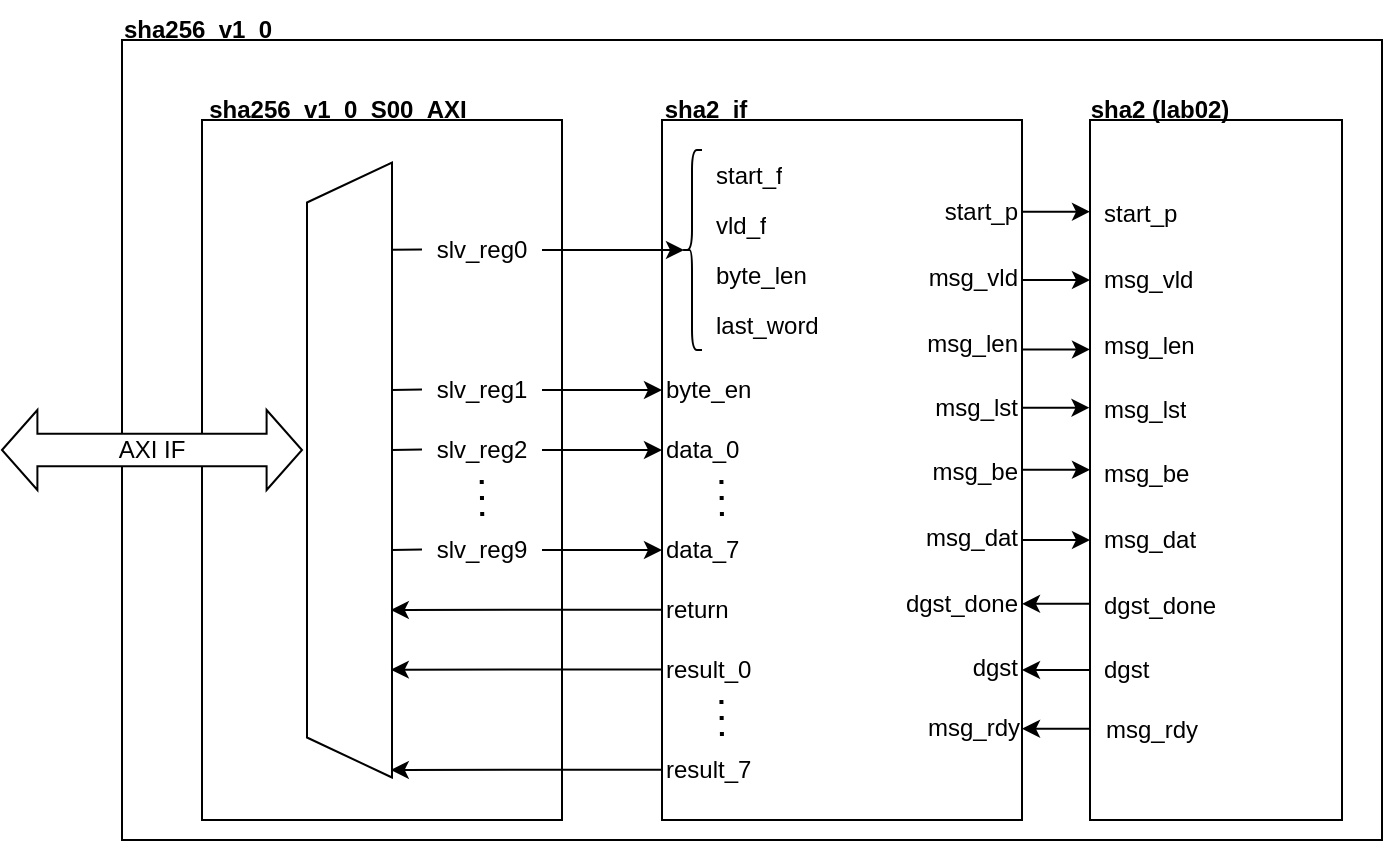 <mxfile version="27.0.9">
  <diagram name="第1頁" id="VjIruHTQdPIDOB_lWWR8">
    <mxGraphModel dx="2040" dy="756" grid="1" gridSize="10" guides="1" tooltips="1" connect="1" arrows="1" fold="1" page="1" pageScale="1" pageWidth="827" pageHeight="1169" math="0" shadow="0">
      <root>
        <mxCell id="0" />
        <mxCell id="1" parent="0" />
        <mxCell id="jwhCR_xiFMIAh2XH5WBh-128" value="" style="rounded=0;whiteSpace=wrap;html=1;" parent="1" vertex="1">
          <mxGeometry x="-340" y="300" width="630" height="400" as="geometry" />
        </mxCell>
        <mxCell id="jwhCR_xiFMIAh2XH5WBh-2" value="" style="rounded=0;whiteSpace=wrap;html=1;" parent="1" vertex="1">
          <mxGeometry x="-70" y="340" width="180" height="350" as="geometry" />
        </mxCell>
        <mxCell id="jwhCR_xiFMIAh2XH5WBh-3" value="byte_en" style="text;html=1;align=left;verticalAlign=middle;whiteSpace=wrap;rounded=0;" parent="1" vertex="1">
          <mxGeometry x="-70" y="460" width="60" height="30" as="geometry" />
        </mxCell>
        <mxCell id="jwhCR_xiFMIAh2XH5WBh-4" value="" style="shape=curlyBracket;whiteSpace=wrap;html=1;rounded=1;labelPosition=left;verticalLabelPosition=middle;align=left;verticalAlign=middle;size=0.5;" parent="1" vertex="1">
          <mxGeometry x="-60" y="355" width="10" height="100" as="geometry" />
        </mxCell>
        <mxCell id="jwhCR_xiFMIAh2XH5WBh-5" value="" style="shape=table;startSize=0;container=1;collapsible=0;childLayout=tableLayout;fontSize=12;fillColor=none;strokeColor=none;align=left;" parent="1" vertex="1">
          <mxGeometry x="-50" y="355" width="60" height="100" as="geometry" />
        </mxCell>
        <mxCell id="jwhCR_xiFMIAh2XH5WBh-6" value="" style="shape=tableRow;horizontal=0;startSize=0;swimlaneHead=0;swimlaneBody=0;strokeColor=inherit;top=0;left=0;bottom=0;right=0;collapsible=0;dropTarget=0;fillColor=none;points=[[0,0.5],[1,0.5]];portConstraint=eastwest;fontSize=16;align=left;" parent="jwhCR_xiFMIAh2XH5WBh-5" vertex="1">
          <mxGeometry width="60" height="26" as="geometry" />
        </mxCell>
        <mxCell id="jwhCR_xiFMIAh2XH5WBh-7" value="start_f" style="shape=partialRectangle;html=1;whiteSpace=wrap;connectable=0;strokeColor=inherit;overflow=hidden;fillColor=none;top=0;left=0;bottom=0;right=0;pointerEvents=1;fontSize=12;align=left;spacingLeft=5;" parent="jwhCR_xiFMIAh2XH5WBh-6" vertex="1">
          <mxGeometry width="60" height="26" as="geometry">
            <mxRectangle width="60" height="26" as="alternateBounds" />
          </mxGeometry>
        </mxCell>
        <mxCell id="jwhCR_xiFMIAh2XH5WBh-8" value="" style="shape=tableRow;horizontal=0;startSize=0;swimlaneHead=0;swimlaneBody=0;strokeColor=inherit;top=0;left=0;bottom=0;right=0;collapsible=0;dropTarget=0;fillColor=none;points=[[0,0.5],[1,0.5]];portConstraint=eastwest;fontSize=16;align=left;" parent="jwhCR_xiFMIAh2XH5WBh-5" vertex="1">
          <mxGeometry y="26" width="60" height="24" as="geometry" />
        </mxCell>
        <mxCell id="jwhCR_xiFMIAh2XH5WBh-9" value="vld_f" style="shape=partialRectangle;html=1;whiteSpace=wrap;connectable=0;strokeColor=inherit;overflow=hidden;fillColor=none;top=0;left=0;bottom=0;right=0;pointerEvents=1;fontSize=12;align=left;spacingLeft=5;" parent="jwhCR_xiFMIAh2XH5WBh-8" vertex="1">
          <mxGeometry width="60" height="24" as="geometry">
            <mxRectangle width="60" height="24" as="alternateBounds" />
          </mxGeometry>
        </mxCell>
        <mxCell id="jwhCR_xiFMIAh2XH5WBh-10" value="" style="shape=tableRow;horizontal=0;startSize=0;swimlaneHead=0;swimlaneBody=0;strokeColor=inherit;top=0;left=0;bottom=0;right=0;collapsible=0;dropTarget=0;fillColor=none;points=[[0,0.5],[1,0.5]];portConstraint=eastwest;fontSize=16;align=left;" parent="jwhCR_xiFMIAh2XH5WBh-5" vertex="1">
          <mxGeometry y="50" width="60" height="26" as="geometry" />
        </mxCell>
        <mxCell id="jwhCR_xiFMIAh2XH5WBh-11" value="byte_len" style="shape=partialRectangle;html=1;whiteSpace=wrap;connectable=0;strokeColor=inherit;overflow=hidden;fillColor=none;top=0;left=0;bottom=0;right=0;pointerEvents=1;fontSize=12;align=left;spacingLeft=5;" parent="jwhCR_xiFMIAh2XH5WBh-10" vertex="1">
          <mxGeometry width="60" height="26" as="geometry">
            <mxRectangle width="60" height="26" as="alternateBounds" />
          </mxGeometry>
        </mxCell>
        <mxCell id="jwhCR_xiFMIAh2XH5WBh-12" style="shape=tableRow;horizontal=0;startSize=0;swimlaneHead=0;swimlaneBody=0;strokeColor=inherit;top=0;left=0;bottom=0;right=0;collapsible=0;dropTarget=0;fillColor=none;points=[[0,0.5],[1,0.5]];portConstraint=eastwest;fontSize=16;align=left;" parent="jwhCR_xiFMIAh2XH5WBh-5" vertex="1">
          <mxGeometry y="76" width="60" height="24" as="geometry" />
        </mxCell>
        <mxCell id="jwhCR_xiFMIAh2XH5WBh-13" value="last_word" style="shape=partialRectangle;html=1;whiteSpace=wrap;connectable=0;strokeColor=inherit;overflow=hidden;fillColor=none;top=0;left=0;bottom=0;right=0;pointerEvents=1;fontSize=12;align=left;spacingLeft=5;" parent="jwhCR_xiFMIAh2XH5WBh-12" vertex="1">
          <mxGeometry width="60" height="24" as="geometry">
            <mxRectangle width="60" height="24" as="alternateBounds" />
          </mxGeometry>
        </mxCell>
        <mxCell id="jwhCR_xiFMIAh2XH5WBh-15" value="data_0" style="text;html=1;align=left;verticalAlign=middle;whiteSpace=wrap;rounded=0;" parent="1" vertex="1">
          <mxGeometry x="-70" y="490" width="60" height="30" as="geometry" />
        </mxCell>
        <mxCell id="jwhCR_xiFMIAh2XH5WBh-16" value="data_7" style="text;html=1;align=left;verticalAlign=middle;whiteSpace=wrap;rounded=0;" parent="1" vertex="1">
          <mxGeometry x="-70" y="540" width="60" height="30" as="geometry" />
        </mxCell>
        <mxCell id="jwhCR_xiFMIAh2XH5WBh-17" value="" style="endArrow=none;dashed=1;html=1;dashPattern=1 3;strokeWidth=2;rounded=0;align=left;" parent="1" edge="1">
          <mxGeometry width="50" height="50" relative="1" as="geometry">
            <mxPoint x="-40.29" y="520" as="sourcePoint" />
            <mxPoint x="-40" y="540" as="targetPoint" />
            <Array as="points" />
          </mxGeometry>
        </mxCell>
        <mxCell id="jwhCR_xiFMIAh2XH5WBh-18" value="result_0" style="text;html=1;align=left;verticalAlign=middle;whiteSpace=wrap;rounded=0;" parent="1" vertex="1">
          <mxGeometry x="-70" y="600" width="60" height="30" as="geometry" />
        </mxCell>
        <mxCell id="jwhCR_xiFMIAh2XH5WBh-19" value="result_7" style="text;html=1;align=left;verticalAlign=middle;whiteSpace=wrap;rounded=0;" parent="1" vertex="1">
          <mxGeometry x="-70" y="650" width="60" height="30" as="geometry" />
        </mxCell>
        <mxCell id="jwhCR_xiFMIAh2XH5WBh-20" value="" style="endArrow=none;dashed=1;html=1;dashPattern=1 3;strokeWidth=2;rounded=0;align=left;" parent="1" edge="1">
          <mxGeometry width="50" height="50" relative="1" as="geometry">
            <mxPoint x="-40.29" y="630" as="sourcePoint" />
            <mxPoint x="-40" y="650" as="targetPoint" />
            <Array as="points" />
          </mxGeometry>
        </mxCell>
        <mxCell id="jwhCR_xiFMIAh2XH5WBh-25" value="return" style="text;html=1;align=left;verticalAlign=middle;whiteSpace=wrap;rounded=0;" parent="1" vertex="1">
          <mxGeometry x="-70" y="570" width="60" height="30" as="geometry" />
        </mxCell>
        <mxCell id="jwhCR_xiFMIAh2XH5WBh-26" style="edgeStyle=orthogonalEdgeStyle;rounded=0;orthogonalLoop=1;jettySize=auto;html=1;exitX=0.5;exitY=1;exitDx=0;exitDy=0;align=left;" parent="1" edge="1">
          <mxGeometry relative="1" as="geometry">
            <mxPoint x="20" y="689.43" as="sourcePoint" />
            <mxPoint x="20" y="689.43" as="targetPoint" />
          </mxGeometry>
        </mxCell>
        <mxCell id="jwhCR_xiFMIAh2XH5WBh-27" value="" style="rounded=0;whiteSpace=wrap;html=1;" parent="1" vertex="1">
          <mxGeometry x="-300" y="340" width="180" height="350" as="geometry" />
        </mxCell>
        <mxCell id="jwhCR_xiFMIAh2XH5WBh-28" value="" style="shape=trapezoid;perimeter=trapezoidPerimeter;whiteSpace=wrap;html=1;fixedSize=1;rotation=-90;" parent="1" vertex="1">
          <mxGeometry x="-380" y="493.75" width="307.5" height="42.5" as="geometry" />
        </mxCell>
        <mxCell id="jwhCR_xiFMIAh2XH5WBh-29" value="slv_reg0" style="text;html=1;align=center;verticalAlign=middle;whiteSpace=wrap;rounded=0;" parent="1" vertex="1">
          <mxGeometry x="-190" y="390" width="60" height="30" as="geometry" />
        </mxCell>
        <mxCell id="jwhCR_xiFMIAh2XH5WBh-30" value="" style="endArrow=none;html=1;rounded=0;exitX=0.858;exitY=0.997;exitDx=0;exitDy=0;exitPerimeter=0;" parent="1" source="jwhCR_xiFMIAh2XH5WBh-28" edge="1">
          <mxGeometry width="50" height="50" relative="1" as="geometry">
            <mxPoint x="-210" y="404.76" as="sourcePoint" />
            <mxPoint x="-190" y="404.76" as="targetPoint" />
          </mxGeometry>
        </mxCell>
        <mxCell id="jwhCR_xiFMIAh2XH5WBh-31" value="" style="endArrow=classic;html=1;rounded=0;entryX=0.1;entryY=0.5;entryDx=0;entryDy=0;entryPerimeter=0;exitX=1;exitY=0.5;exitDx=0;exitDy=0;" parent="1" source="jwhCR_xiFMIAh2XH5WBh-29" target="jwhCR_xiFMIAh2XH5WBh-4" edge="1">
          <mxGeometry width="50" height="50" relative="1" as="geometry">
            <mxPoint x="-180" y="430" as="sourcePoint" />
            <mxPoint x="-130" y="380" as="targetPoint" />
          </mxGeometry>
        </mxCell>
        <mxCell id="jwhCR_xiFMIAh2XH5WBh-32" value="slv_reg1" style="text;html=1;align=center;verticalAlign=middle;whiteSpace=wrap;rounded=0;" parent="1" vertex="1">
          <mxGeometry x="-190" y="460" width="60" height="30" as="geometry" />
        </mxCell>
        <mxCell id="jwhCR_xiFMIAh2XH5WBh-33" value="" style="endArrow=none;html=1;rounded=0;exitX=0.858;exitY=0.997;exitDx=0;exitDy=0;exitPerimeter=0;" parent="1" edge="1">
          <mxGeometry width="50" height="50" relative="1" as="geometry">
            <mxPoint x="-205" y="475" as="sourcePoint" />
            <mxPoint x="-190" y="474.76" as="targetPoint" />
          </mxGeometry>
        </mxCell>
        <mxCell id="jwhCR_xiFMIAh2XH5WBh-34" value="slv_reg2" style="text;html=1;align=center;verticalAlign=middle;whiteSpace=wrap;rounded=0;" parent="1" vertex="1">
          <mxGeometry x="-190" y="490" width="60" height="30" as="geometry" />
        </mxCell>
        <mxCell id="jwhCR_xiFMIAh2XH5WBh-35" value="" style="endArrow=none;html=1;rounded=0;exitX=0.858;exitY=0.997;exitDx=0;exitDy=0;exitPerimeter=0;" parent="1" edge="1">
          <mxGeometry width="50" height="50" relative="1" as="geometry">
            <mxPoint x="-205" y="505" as="sourcePoint" />
            <mxPoint x="-190" y="504.76" as="targetPoint" />
          </mxGeometry>
        </mxCell>
        <mxCell id="jwhCR_xiFMIAh2XH5WBh-36" value="slv_reg9" style="text;html=1;align=center;verticalAlign=middle;whiteSpace=wrap;rounded=0;" parent="1" vertex="1">
          <mxGeometry x="-190" y="540" width="60" height="30" as="geometry" />
        </mxCell>
        <mxCell id="jwhCR_xiFMIAh2XH5WBh-37" value="" style="endArrow=none;html=1;rounded=0;exitX=0.858;exitY=0.997;exitDx=0;exitDy=0;exitPerimeter=0;" parent="1" edge="1">
          <mxGeometry width="50" height="50" relative="1" as="geometry">
            <mxPoint x="-205" y="555" as="sourcePoint" />
            <mxPoint x="-190" y="554.76" as="targetPoint" />
          </mxGeometry>
        </mxCell>
        <mxCell id="jwhCR_xiFMIAh2XH5WBh-44" value="" style="endArrow=none;dashed=1;html=1;dashPattern=1 3;strokeWidth=2;rounded=0;" parent="1" edge="1">
          <mxGeometry width="50" height="50" relative="1" as="geometry">
            <mxPoint x="-160.14" y="520" as="sourcePoint" />
            <mxPoint x="-159.85" y="540" as="targetPoint" />
            <Array as="points" />
          </mxGeometry>
        </mxCell>
        <mxCell id="jwhCR_xiFMIAh2XH5WBh-46" value="" style="endArrow=classic;html=1;rounded=0;exitX=1;exitY=0.5;exitDx=0;exitDy=0;" parent="1" source="jwhCR_xiFMIAh2XH5WBh-32" edge="1">
          <mxGeometry width="50" height="50" relative="1" as="geometry">
            <mxPoint x="-131" y="460" as="sourcePoint" />
            <mxPoint x="-70" y="475" as="targetPoint" />
          </mxGeometry>
        </mxCell>
        <mxCell id="jwhCR_xiFMIAh2XH5WBh-47" value="" style="endArrow=classic;html=1;rounded=0;entryX=0;entryY=0.5;entryDx=0;entryDy=0;exitX=1;exitY=0.5;exitDx=0;exitDy=0;" parent="1" source="jwhCR_xiFMIAh2XH5WBh-34" target="jwhCR_xiFMIAh2XH5WBh-15" edge="1">
          <mxGeometry width="50" height="50" relative="1" as="geometry">
            <mxPoint x="-160" y="520" as="sourcePoint" />
            <mxPoint x="-110" y="470" as="targetPoint" />
          </mxGeometry>
        </mxCell>
        <mxCell id="jwhCR_xiFMIAh2XH5WBh-48" value="" style="endArrow=classic;html=1;rounded=0;entryX=0;entryY=0.5;entryDx=0;entryDy=0;exitX=1;exitY=0.5;exitDx=0;exitDy=0;" parent="1" source="jwhCR_xiFMIAh2XH5WBh-36" target="jwhCR_xiFMIAh2XH5WBh-16" edge="1">
          <mxGeometry width="50" height="50" relative="1" as="geometry">
            <mxPoint x="-160" y="520" as="sourcePoint" />
            <mxPoint x="-110" y="470" as="targetPoint" />
          </mxGeometry>
        </mxCell>
        <mxCell id="jwhCR_xiFMIAh2XH5WBh-57" value="" style="shape=table;startSize=0;container=1;collapsible=0;childLayout=tableLayout;fontSize=12;fillColor=none;strokeColor=none;align=right;" parent="1" vertex="1">
          <mxGeometry x="40" y="369.43" width="70" height="260" as="geometry" />
        </mxCell>
        <mxCell id="jwhCR_xiFMIAh2XH5WBh-58" value="" style="shape=tableRow;horizontal=0;startSize=0;swimlaneHead=0;swimlaneBody=0;strokeColor=inherit;top=0;left=0;bottom=0;right=0;collapsible=0;dropTarget=0;fillColor=none;points=[[0,0.5],[1,0.5]];portConstraint=eastwest;fontSize=16;align=right;" parent="jwhCR_xiFMIAh2XH5WBh-57" vertex="1">
          <mxGeometry width="70" height="33" as="geometry" />
        </mxCell>
        <mxCell id="jwhCR_xiFMIAh2XH5WBh-59" value="start_p" style="shape=partialRectangle;html=1;whiteSpace=wrap;connectable=0;strokeColor=inherit;overflow=hidden;fillColor=none;top=0;left=0;bottom=0;right=0;pointerEvents=1;fontSize=12;align=right;spacingLeft=5;" parent="jwhCR_xiFMIAh2XH5WBh-58" vertex="1">
          <mxGeometry width="70" height="33" as="geometry">
            <mxRectangle width="70" height="33" as="alternateBounds" />
          </mxGeometry>
        </mxCell>
        <mxCell id="jwhCR_xiFMIAh2XH5WBh-60" value="" style="shape=tableRow;horizontal=0;startSize=0;swimlaneHead=0;swimlaneBody=0;strokeColor=inherit;top=0;left=0;bottom=0;right=0;collapsible=0;dropTarget=0;fillColor=none;points=[[0,0.5],[1,0.5]];portConstraint=eastwest;fontSize=16;align=right;" parent="jwhCR_xiFMIAh2XH5WBh-57" vertex="1">
          <mxGeometry y="33" width="70" height="33" as="geometry" />
        </mxCell>
        <mxCell id="jwhCR_xiFMIAh2XH5WBh-61" value="msg_vld" style="shape=partialRectangle;html=1;whiteSpace=wrap;connectable=0;strokeColor=inherit;overflow=hidden;fillColor=none;top=0;left=0;bottom=0;right=0;pointerEvents=1;fontSize=12;align=right;spacingLeft=5;" parent="jwhCR_xiFMIAh2XH5WBh-60" vertex="1">
          <mxGeometry width="70" height="33" as="geometry">
            <mxRectangle width="70" height="33" as="alternateBounds" />
          </mxGeometry>
        </mxCell>
        <mxCell id="jwhCR_xiFMIAh2XH5WBh-62" value="" style="shape=tableRow;horizontal=0;startSize=0;swimlaneHead=0;swimlaneBody=0;strokeColor=inherit;top=0;left=0;bottom=0;right=0;collapsible=0;dropTarget=0;fillColor=none;points=[[0,0.5],[1,0.5]];portConstraint=eastwest;fontSize=16;align=right;" parent="jwhCR_xiFMIAh2XH5WBh-57" vertex="1">
          <mxGeometry y="66" width="70" height="33" as="geometry" />
        </mxCell>
        <mxCell id="jwhCR_xiFMIAh2XH5WBh-63" value="msg_len" style="shape=partialRectangle;html=1;whiteSpace=wrap;connectable=0;strokeColor=inherit;overflow=hidden;fillColor=none;top=0;left=0;bottom=0;right=0;pointerEvents=1;fontSize=12;align=right;spacingLeft=5;" parent="jwhCR_xiFMIAh2XH5WBh-62" vertex="1">
          <mxGeometry width="70" height="33" as="geometry">
            <mxRectangle width="70" height="33" as="alternateBounds" />
          </mxGeometry>
        </mxCell>
        <mxCell id="jwhCR_xiFMIAh2XH5WBh-64" style="shape=tableRow;horizontal=0;startSize=0;swimlaneHead=0;swimlaneBody=0;strokeColor=inherit;top=0;left=0;bottom=0;right=0;collapsible=0;dropTarget=0;fillColor=none;points=[[0,0.5],[1,0.5]];portConstraint=eastwest;fontSize=16;align=right;" parent="jwhCR_xiFMIAh2XH5WBh-57" vertex="1">
          <mxGeometry y="99" width="70" height="31" as="geometry" />
        </mxCell>
        <mxCell id="jwhCR_xiFMIAh2XH5WBh-65" value="msg_lst" style="shape=partialRectangle;html=1;whiteSpace=wrap;connectable=0;strokeColor=inherit;overflow=hidden;fillColor=none;top=0;left=0;bottom=0;right=0;pointerEvents=1;fontSize=12;align=right;spacingLeft=5;" parent="jwhCR_xiFMIAh2XH5WBh-64" vertex="1">
          <mxGeometry width="70" height="31" as="geometry">
            <mxRectangle width="70" height="31" as="alternateBounds" />
          </mxGeometry>
        </mxCell>
        <mxCell id="jwhCR_xiFMIAh2XH5WBh-67" value="" style="shape=tableRow;horizontal=0;startSize=0;swimlaneHead=0;swimlaneBody=0;strokeColor=inherit;top=0;left=0;bottom=0;right=0;collapsible=0;dropTarget=0;fillColor=none;points=[[0,0.5],[1,0.5]];portConstraint=eastwest;fontSize=16;align=right;" parent="jwhCR_xiFMIAh2XH5WBh-57" vertex="1">
          <mxGeometry y="130" width="70" height="33" as="geometry" />
        </mxCell>
        <mxCell id="jwhCR_xiFMIAh2XH5WBh-68" value="msg_be" style="shape=partialRectangle;html=1;whiteSpace=wrap;connectable=0;strokeColor=inherit;overflow=hidden;fillColor=none;top=0;left=0;bottom=0;right=0;pointerEvents=1;fontSize=12;align=right;spacingLeft=5;" parent="jwhCR_xiFMIAh2XH5WBh-67" vertex="1">
          <mxGeometry width="70" height="33" as="geometry">
            <mxRectangle width="70" height="33" as="alternateBounds" />
          </mxGeometry>
        </mxCell>
        <mxCell id="jwhCR_xiFMIAh2XH5WBh-69" value="" style="shape=tableRow;horizontal=0;startSize=0;swimlaneHead=0;swimlaneBody=0;strokeColor=inherit;top=0;left=0;bottom=0;right=0;collapsible=0;dropTarget=0;fillColor=none;points=[[0,0.5],[1,0.5]];portConstraint=eastwest;fontSize=16;align=right;" parent="jwhCR_xiFMIAh2XH5WBh-57" vertex="1">
          <mxGeometry y="163" width="70" height="33" as="geometry" />
        </mxCell>
        <mxCell id="jwhCR_xiFMIAh2XH5WBh-70" value="msg_dat" style="shape=partialRectangle;html=1;whiteSpace=wrap;connectable=0;strokeColor=inherit;overflow=hidden;fillColor=none;top=0;left=0;bottom=0;right=0;pointerEvents=1;fontSize=12;align=right;spacingLeft=5;" parent="jwhCR_xiFMIAh2XH5WBh-69" vertex="1">
          <mxGeometry width="70" height="33" as="geometry">
            <mxRectangle width="70" height="33" as="alternateBounds" />
          </mxGeometry>
        </mxCell>
        <mxCell id="jwhCR_xiFMIAh2XH5WBh-71" value="" style="shape=tableRow;horizontal=0;startSize=0;swimlaneHead=0;swimlaneBody=0;strokeColor=inherit;top=0;left=0;bottom=0;right=0;collapsible=0;dropTarget=0;fillColor=none;points=[[0,0.5],[1,0.5]];portConstraint=eastwest;fontSize=16;align=right;" parent="jwhCR_xiFMIAh2XH5WBh-57" vertex="1">
          <mxGeometry y="196" width="70" height="33" as="geometry" />
        </mxCell>
        <mxCell id="jwhCR_xiFMIAh2XH5WBh-72" value="dgst_done" style="shape=partialRectangle;html=1;whiteSpace=wrap;connectable=0;strokeColor=inherit;overflow=hidden;fillColor=none;top=0;left=0;bottom=0;right=0;pointerEvents=1;fontSize=12;align=right;spacingLeft=5;" parent="jwhCR_xiFMIAh2XH5WBh-71" vertex="1">
          <mxGeometry width="70" height="33" as="geometry">
            <mxRectangle width="70" height="33" as="alternateBounds" />
          </mxGeometry>
        </mxCell>
        <mxCell id="jwhCR_xiFMIAh2XH5WBh-73" style="shape=tableRow;horizontal=0;startSize=0;swimlaneHead=0;swimlaneBody=0;strokeColor=inherit;top=0;left=0;bottom=0;right=0;collapsible=0;dropTarget=0;fillColor=none;points=[[0,0.5],[1,0.5]];portConstraint=eastwest;fontSize=16;align=right;" parent="jwhCR_xiFMIAh2XH5WBh-57" vertex="1">
          <mxGeometry y="229" width="70" height="31" as="geometry" />
        </mxCell>
        <mxCell id="jwhCR_xiFMIAh2XH5WBh-74" value="dgst" style="shape=partialRectangle;html=1;whiteSpace=wrap;connectable=0;strokeColor=inherit;overflow=hidden;fillColor=none;top=0;left=0;bottom=0;right=0;pointerEvents=1;fontSize=12;align=right;spacingLeft=5;" parent="jwhCR_xiFMIAh2XH5WBh-73" vertex="1">
          <mxGeometry width="70" height="31" as="geometry">
            <mxRectangle width="70" height="31" as="alternateBounds" />
          </mxGeometry>
        </mxCell>
        <mxCell id="jwhCR_xiFMIAh2XH5WBh-75" value="msg_rdy" style="text;html=1;align=right;verticalAlign=middle;resizable=0;points=[];autosize=1;strokeColor=none;fillColor=none;" parent="1" vertex="1">
          <mxGeometry x="40" y="629.43" width="70" height="30" as="geometry" />
        </mxCell>
        <mxCell id="jwhCR_xiFMIAh2XH5WBh-76" value="" style="rounded=0;whiteSpace=wrap;html=1;" parent="1" vertex="1">
          <mxGeometry x="144" y="340" width="126" height="350" as="geometry" />
        </mxCell>
        <mxCell id="jwhCR_xiFMIAh2XH5WBh-77" value="" style="endArrow=classic;html=1;rounded=0;exitX=1;exitY=0.5;exitDx=0;exitDy=0;entryX=0;entryY=0.131;entryDx=0;entryDy=0;entryPerimeter=0;" parent="1" source="jwhCR_xiFMIAh2XH5WBh-58" target="jwhCR_xiFMIAh2XH5WBh-76" edge="1">
          <mxGeometry width="50" height="50" relative="1" as="geometry">
            <mxPoint x="110" y="520" as="sourcePoint" />
            <mxPoint x="140" y="386" as="targetPoint" />
          </mxGeometry>
        </mxCell>
        <mxCell id="jwhCR_xiFMIAh2XH5WBh-78" value="" style="endArrow=classic;html=1;rounded=0;exitX=1;exitY=0.5;exitDx=0;exitDy=0;entryX=0;entryY=0.131;entryDx=0;entryDy=0;entryPerimeter=0;" parent="1" edge="1">
          <mxGeometry width="50" height="50" relative="1" as="geometry">
            <mxPoint x="110" y="420" as="sourcePoint" />
            <mxPoint x="144" y="420" as="targetPoint" />
          </mxGeometry>
        </mxCell>
        <mxCell id="jwhCR_xiFMIAh2XH5WBh-79" value="" style="endArrow=classic;html=1;rounded=0;exitX=1;exitY=0.5;exitDx=0;exitDy=0;entryX=0;entryY=0.131;entryDx=0;entryDy=0;entryPerimeter=0;" parent="1" edge="1">
          <mxGeometry width="50" height="50" relative="1" as="geometry">
            <mxPoint x="110" y="454.72" as="sourcePoint" />
            <mxPoint x="144" y="454.72" as="targetPoint" />
          </mxGeometry>
        </mxCell>
        <mxCell id="jwhCR_xiFMIAh2XH5WBh-80" value="" style="endArrow=classic;html=1;rounded=0;exitX=1;exitY=0.5;exitDx=0;exitDy=0;entryX=-0.002;entryY=0.411;entryDx=0;entryDy=0;entryPerimeter=0;" parent="1" source="jwhCR_xiFMIAh2XH5WBh-64" target="jwhCR_xiFMIAh2XH5WBh-76" edge="1">
          <mxGeometry width="50" height="50" relative="1" as="geometry">
            <mxPoint x="120" y="480" as="sourcePoint" />
            <mxPoint x="154" y="480" as="targetPoint" />
          </mxGeometry>
        </mxCell>
        <mxCell id="jwhCR_xiFMIAh2XH5WBh-81" value="" style="endArrow=classic;html=1;rounded=0;exitX=1;exitY=0.5;exitDx=0;exitDy=0;entryX=0;entryY=0.131;entryDx=0;entryDy=0;entryPerimeter=0;" parent="1" edge="1">
          <mxGeometry width="50" height="50" relative="1" as="geometry">
            <mxPoint x="110" y="514.9" as="sourcePoint" />
            <mxPoint x="144" y="514.9" as="targetPoint" />
          </mxGeometry>
        </mxCell>
        <mxCell id="jwhCR_xiFMIAh2XH5WBh-82" value="" style="endArrow=classic;html=1;rounded=0;exitX=1;exitY=0.5;exitDx=0;exitDy=0;entryX=0;entryY=0.131;entryDx=0;entryDy=0;entryPerimeter=0;" parent="1" edge="1">
          <mxGeometry width="50" height="50" relative="1" as="geometry">
            <mxPoint x="110" y="550" as="sourcePoint" />
            <mxPoint x="144" y="550" as="targetPoint" />
          </mxGeometry>
        </mxCell>
        <mxCell id="jwhCR_xiFMIAh2XH5WBh-85" value="" style="endArrow=classic;html=1;rounded=0;entryX=1;entryY=0.5;entryDx=0;entryDy=0;exitX=0;exitY=0.691;exitDx=0;exitDy=0;exitPerimeter=0;" parent="1" source="jwhCR_xiFMIAh2XH5WBh-76" target="jwhCR_xiFMIAh2XH5WBh-71" edge="1">
          <mxGeometry width="50" height="50" relative="1" as="geometry">
            <mxPoint x="140" y="582" as="sourcePoint" />
            <mxPoint x="150" y="570" as="targetPoint" />
          </mxGeometry>
        </mxCell>
        <mxCell id="jwhCR_xiFMIAh2XH5WBh-86" value="" style="endArrow=classic;html=1;rounded=0;entryX=1;entryY=0.5;entryDx=0;entryDy=0;exitX=0;exitY=0.691;exitDx=0;exitDy=0;exitPerimeter=0;" parent="1" edge="1">
          <mxGeometry width="50" height="50" relative="1" as="geometry">
            <mxPoint x="144" y="614.95" as="sourcePoint" />
            <mxPoint x="110" y="614.95" as="targetPoint" />
          </mxGeometry>
        </mxCell>
        <mxCell id="jwhCR_xiFMIAh2XH5WBh-87" value="" style="endArrow=classic;html=1;rounded=0;entryX=1;entryY=0.5;entryDx=0;entryDy=0;exitX=0;exitY=0.691;exitDx=0;exitDy=0;exitPerimeter=0;" parent="1" edge="1">
          <mxGeometry width="50" height="50" relative="1" as="geometry">
            <mxPoint x="144" y="644.36" as="sourcePoint" />
            <mxPoint x="110" y="644.36" as="targetPoint" />
          </mxGeometry>
        </mxCell>
        <mxCell id="jwhCR_xiFMIAh2XH5WBh-107" value="" style="shape=table;startSize=0;container=1;collapsible=0;childLayout=tableLayout;fontSize=12;fillColor=none;strokeColor=none;align=left;" parent="1" vertex="1">
          <mxGeometry x="144" y="370" width="70" height="260" as="geometry" />
        </mxCell>
        <mxCell id="jwhCR_xiFMIAh2XH5WBh-108" value="" style="shape=tableRow;horizontal=0;startSize=0;swimlaneHead=0;swimlaneBody=0;strokeColor=inherit;top=0;left=0;bottom=0;right=0;collapsible=0;dropTarget=0;fillColor=none;points=[[0,0.5],[1,0.5]];portConstraint=eastwest;fontSize=16;align=left;" parent="jwhCR_xiFMIAh2XH5WBh-107" vertex="1">
          <mxGeometry width="70" height="33" as="geometry" />
        </mxCell>
        <mxCell id="jwhCR_xiFMIAh2XH5WBh-109" value="start_p" style="shape=partialRectangle;html=1;whiteSpace=wrap;connectable=0;strokeColor=inherit;overflow=hidden;fillColor=none;top=0;left=0;bottom=0;right=0;pointerEvents=1;fontSize=12;align=left;spacingLeft=5;" parent="jwhCR_xiFMIAh2XH5WBh-108" vertex="1">
          <mxGeometry width="70" height="33" as="geometry">
            <mxRectangle width="70" height="33" as="alternateBounds" />
          </mxGeometry>
        </mxCell>
        <mxCell id="jwhCR_xiFMIAh2XH5WBh-110" value="" style="shape=tableRow;horizontal=0;startSize=0;swimlaneHead=0;swimlaneBody=0;strokeColor=inherit;top=0;left=0;bottom=0;right=0;collapsible=0;dropTarget=0;fillColor=none;points=[[0,0.5],[1,0.5]];portConstraint=eastwest;fontSize=16;align=left;" parent="jwhCR_xiFMIAh2XH5WBh-107" vertex="1">
          <mxGeometry y="33" width="70" height="33" as="geometry" />
        </mxCell>
        <mxCell id="jwhCR_xiFMIAh2XH5WBh-111" value="msg_vld" style="shape=partialRectangle;html=1;whiteSpace=wrap;connectable=0;strokeColor=inherit;overflow=hidden;fillColor=none;top=0;left=0;bottom=0;right=0;pointerEvents=1;fontSize=12;align=left;spacingLeft=5;" parent="jwhCR_xiFMIAh2XH5WBh-110" vertex="1">
          <mxGeometry width="70" height="33" as="geometry">
            <mxRectangle width="70" height="33" as="alternateBounds" />
          </mxGeometry>
        </mxCell>
        <mxCell id="jwhCR_xiFMIAh2XH5WBh-112" value="" style="shape=tableRow;horizontal=0;startSize=0;swimlaneHead=0;swimlaneBody=0;strokeColor=inherit;top=0;left=0;bottom=0;right=0;collapsible=0;dropTarget=0;fillColor=none;points=[[0,0.5],[1,0.5]];portConstraint=eastwest;fontSize=16;align=left;" parent="jwhCR_xiFMIAh2XH5WBh-107" vertex="1">
          <mxGeometry y="66" width="70" height="33" as="geometry" />
        </mxCell>
        <mxCell id="jwhCR_xiFMIAh2XH5WBh-113" value="msg_len" style="shape=partialRectangle;html=1;whiteSpace=wrap;connectable=0;strokeColor=inherit;overflow=hidden;fillColor=none;top=0;left=0;bottom=0;right=0;pointerEvents=1;fontSize=12;align=left;spacingLeft=5;" parent="jwhCR_xiFMIAh2XH5WBh-112" vertex="1">
          <mxGeometry width="70" height="33" as="geometry">
            <mxRectangle width="70" height="33" as="alternateBounds" />
          </mxGeometry>
        </mxCell>
        <mxCell id="jwhCR_xiFMIAh2XH5WBh-114" style="shape=tableRow;horizontal=0;startSize=0;swimlaneHead=0;swimlaneBody=0;strokeColor=inherit;top=0;left=0;bottom=0;right=0;collapsible=0;dropTarget=0;fillColor=none;points=[[0,0.5],[1,0.5]];portConstraint=eastwest;fontSize=16;align=left;" parent="jwhCR_xiFMIAh2XH5WBh-107" vertex="1">
          <mxGeometry y="99" width="70" height="31" as="geometry" />
        </mxCell>
        <mxCell id="jwhCR_xiFMIAh2XH5WBh-115" value="msg_lst" style="shape=partialRectangle;html=1;whiteSpace=wrap;connectable=0;strokeColor=inherit;overflow=hidden;fillColor=none;top=0;left=0;bottom=0;right=0;pointerEvents=1;fontSize=12;align=left;spacingLeft=5;" parent="jwhCR_xiFMIAh2XH5WBh-114" vertex="1">
          <mxGeometry width="70" height="31" as="geometry">
            <mxRectangle width="70" height="31" as="alternateBounds" />
          </mxGeometry>
        </mxCell>
        <mxCell id="jwhCR_xiFMIAh2XH5WBh-116" value="" style="shape=tableRow;horizontal=0;startSize=0;swimlaneHead=0;swimlaneBody=0;strokeColor=inherit;top=0;left=0;bottom=0;right=0;collapsible=0;dropTarget=0;fillColor=none;points=[[0,0.5],[1,0.5]];portConstraint=eastwest;fontSize=16;align=left;" parent="jwhCR_xiFMIAh2XH5WBh-107" vertex="1">
          <mxGeometry y="130" width="70" height="33" as="geometry" />
        </mxCell>
        <mxCell id="jwhCR_xiFMIAh2XH5WBh-117" value="msg_be" style="shape=partialRectangle;html=1;whiteSpace=wrap;connectable=0;strokeColor=inherit;overflow=hidden;fillColor=none;top=0;left=0;bottom=0;right=0;pointerEvents=1;fontSize=12;align=left;spacingLeft=5;" parent="jwhCR_xiFMIAh2XH5WBh-116" vertex="1">
          <mxGeometry width="70" height="33" as="geometry">
            <mxRectangle width="70" height="33" as="alternateBounds" />
          </mxGeometry>
        </mxCell>
        <mxCell id="jwhCR_xiFMIAh2XH5WBh-118" value="" style="shape=tableRow;horizontal=0;startSize=0;swimlaneHead=0;swimlaneBody=0;strokeColor=inherit;top=0;left=0;bottom=0;right=0;collapsible=0;dropTarget=0;fillColor=none;points=[[0,0.5],[1,0.5]];portConstraint=eastwest;fontSize=16;align=left;" parent="jwhCR_xiFMIAh2XH5WBh-107" vertex="1">
          <mxGeometry y="163" width="70" height="33" as="geometry" />
        </mxCell>
        <mxCell id="jwhCR_xiFMIAh2XH5WBh-119" value="msg_dat" style="shape=partialRectangle;html=1;whiteSpace=wrap;connectable=0;strokeColor=inherit;overflow=hidden;fillColor=none;top=0;left=0;bottom=0;right=0;pointerEvents=1;fontSize=12;align=left;spacingLeft=5;" parent="jwhCR_xiFMIAh2XH5WBh-118" vertex="1">
          <mxGeometry width="70" height="33" as="geometry">
            <mxRectangle width="70" height="33" as="alternateBounds" />
          </mxGeometry>
        </mxCell>
        <mxCell id="jwhCR_xiFMIAh2XH5WBh-120" value="" style="shape=tableRow;horizontal=0;startSize=0;swimlaneHead=0;swimlaneBody=0;strokeColor=inherit;top=0;left=0;bottom=0;right=0;collapsible=0;dropTarget=0;fillColor=none;points=[[0,0.5],[1,0.5]];portConstraint=eastwest;fontSize=16;align=left;" parent="jwhCR_xiFMIAh2XH5WBh-107" vertex="1">
          <mxGeometry y="196" width="70" height="33" as="geometry" />
        </mxCell>
        <mxCell id="jwhCR_xiFMIAh2XH5WBh-121" value="dgst_done" style="shape=partialRectangle;html=1;whiteSpace=wrap;connectable=0;strokeColor=inherit;overflow=hidden;fillColor=none;top=0;left=0;bottom=0;right=0;pointerEvents=1;fontSize=12;align=left;spacingLeft=5;" parent="jwhCR_xiFMIAh2XH5WBh-120" vertex="1">
          <mxGeometry width="70" height="33" as="geometry">
            <mxRectangle width="70" height="33" as="alternateBounds" />
          </mxGeometry>
        </mxCell>
        <mxCell id="jwhCR_xiFMIAh2XH5WBh-122" style="shape=tableRow;horizontal=0;startSize=0;swimlaneHead=0;swimlaneBody=0;strokeColor=inherit;top=0;left=0;bottom=0;right=0;collapsible=0;dropTarget=0;fillColor=none;points=[[0,0.5],[1,0.5]];portConstraint=eastwest;fontSize=16;align=left;" parent="jwhCR_xiFMIAh2XH5WBh-107" vertex="1">
          <mxGeometry y="229" width="70" height="31" as="geometry" />
        </mxCell>
        <mxCell id="jwhCR_xiFMIAh2XH5WBh-123" value="dgst" style="shape=partialRectangle;html=1;whiteSpace=wrap;connectable=0;strokeColor=inherit;overflow=hidden;fillColor=none;top=0;left=0;bottom=0;right=0;pointerEvents=1;fontSize=12;align=left;spacingLeft=5;" parent="jwhCR_xiFMIAh2XH5WBh-122" vertex="1">
          <mxGeometry width="70" height="31" as="geometry">
            <mxRectangle width="70" height="31" as="alternateBounds" />
          </mxGeometry>
        </mxCell>
        <mxCell id="jwhCR_xiFMIAh2XH5WBh-124" value="msg_rdy" style="text;html=1;align=left;verticalAlign=middle;resizable=0;points=[];autosize=1;strokeColor=none;fillColor=none;" parent="1" vertex="1">
          <mxGeometry x="150" y="630" width="70" height="30" as="geometry" />
        </mxCell>
        <mxCell id="jwhCR_xiFMIAh2XH5WBh-125" value="sha2 (lab02)" style="text;html=1;align=center;verticalAlign=middle;whiteSpace=wrap;rounded=0;fontStyle=1" parent="1" vertex="1">
          <mxGeometry x="141" y="320" width="76" height="30" as="geometry" />
        </mxCell>
        <mxCell id="jwhCR_xiFMIAh2XH5WBh-126" value="sha2_if" style="text;html=1;align=center;verticalAlign=middle;whiteSpace=wrap;rounded=0;fontStyle=1" parent="1" vertex="1">
          <mxGeometry x="-86" y="320" width="76" height="30" as="geometry" />
        </mxCell>
        <mxCell id="jwhCR_xiFMIAh2XH5WBh-127" value="sha256_v1_0_S00_AXI" style="text;html=1;align=center;verticalAlign=middle;whiteSpace=wrap;rounded=0;fontStyle=1" parent="1" vertex="1">
          <mxGeometry x="-270" y="320" width="76" height="30" as="geometry" />
        </mxCell>
        <mxCell id="jwhCR_xiFMIAh2XH5WBh-129" value="sha256_v1_0" style="text;html=1;align=center;verticalAlign=middle;whiteSpace=wrap;rounded=0;fontStyle=1" parent="1" vertex="1">
          <mxGeometry x="-340" y="280" width="76" height="30" as="geometry" />
        </mxCell>
        <mxCell id="jwhCR_xiFMIAh2XH5WBh-130" value="AXI IF" style="shape=doubleArrow;whiteSpace=wrap;html=1;arrowWidth=0.406;arrowSize=0.118;" parent="1" vertex="1">
          <mxGeometry x="-400" y="485" width="150" height="40" as="geometry" />
        </mxCell>
        <mxCell id="jwhCR_xiFMIAh2XH5WBh-131" value="" style="endArrow=classic;html=1;rounded=0;entryX=0.012;entryY=0.986;entryDx=0;entryDy=0;entryPerimeter=0;exitX=0;exitY=0.5;exitDx=0;exitDy=0;" parent="1" edge="1">
          <mxGeometry width="50" height="50" relative="1" as="geometry">
            <mxPoint x="-70" y="664.9" as="sourcePoint" />
            <mxPoint x="-205.595" y="664.96" as="targetPoint" />
          </mxGeometry>
        </mxCell>
        <mxCell id="jwhCR_xiFMIAh2XH5WBh-132" value="" style="endArrow=classic;html=1;rounded=0;entryX=0.012;entryY=0.986;entryDx=0;entryDy=0;entryPerimeter=0;exitX=0;exitY=0.5;exitDx=0;exitDy=0;" parent="1" edge="1">
          <mxGeometry width="50" height="50" relative="1" as="geometry">
            <mxPoint x="-70.005" y="614.76" as="sourcePoint" />
            <mxPoint x="-205.6" y="614.82" as="targetPoint" />
          </mxGeometry>
        </mxCell>
        <mxCell id="jwhCR_xiFMIAh2XH5WBh-133" value="" style="endArrow=classic;html=1;rounded=0;entryX=0.012;entryY=0.986;entryDx=0;entryDy=0;entryPerimeter=0;exitX=0;exitY=0.5;exitDx=0;exitDy=0;" parent="1" edge="1">
          <mxGeometry width="50" height="50" relative="1" as="geometry">
            <mxPoint x="-70.005" y="584.9" as="sourcePoint" />
            <mxPoint x="-205.6" y="584.96" as="targetPoint" />
          </mxGeometry>
        </mxCell>
      </root>
    </mxGraphModel>
  </diagram>
</mxfile>
